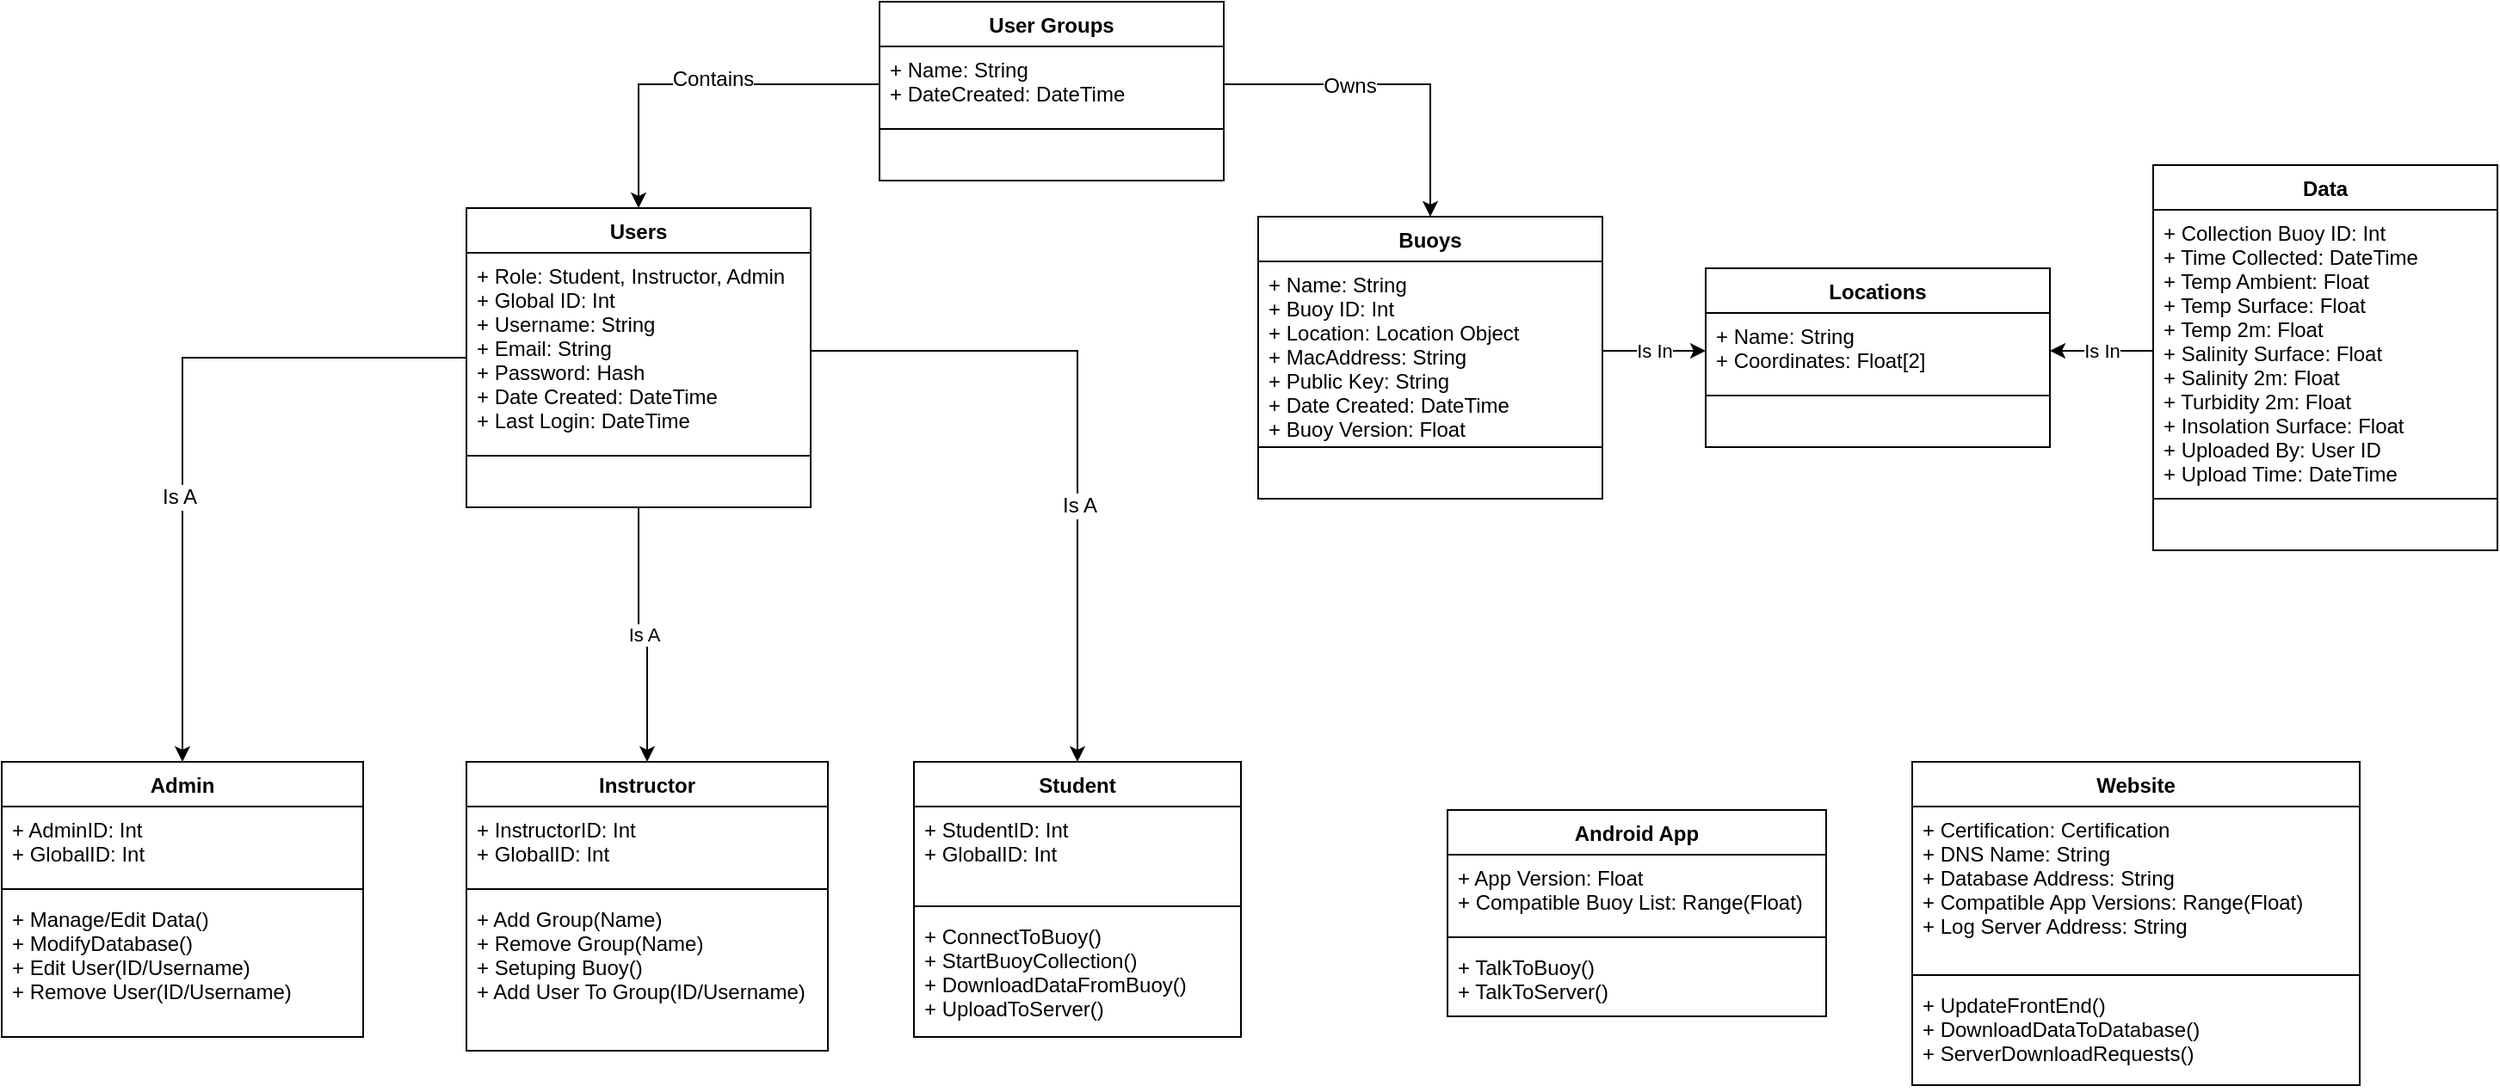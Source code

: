 <mxfile version="12.8.3" type="device"><diagram name="Page-1" id="c4acf3e9-155e-7222-9cf6-157b1a14988f"><mxGraphModel dx="1577" dy="993" grid="1" gridSize="10" guides="1" tooltips="1" connect="1" arrows="1" fold="1" page="1" pageScale="1" pageWidth="1500" pageHeight="1500" background="#ffffff" math="0" shadow="0"><root><mxCell id="0"/><mxCell id="1" parent="0"/><mxCell id="jZe69LuMWo2asoWcu7MA-18" value="" style="edgeStyle=orthogonalEdgeStyle;rounded=0;orthogonalLoop=1;jettySize=auto;html=1;entryX=0.5;entryY=0;entryDx=0;entryDy=0;" parent="1" source="_FIuFut1_9XL9fAAQfub-1" target="_FIuFut1_9XL9fAAQfub-35" edge="1"><mxGeometry relative="1" as="geometry"><mxPoint x="395" y="554" as="targetPoint"/></mxGeometry></mxCell><mxCell id="jZe69LuMWo2asoWcu7MA-21" value="Is A" style="text;html=1;align=center;verticalAlign=middle;resizable=0;points=[];labelBackgroundColor=#ffffff;" parent="jZe69LuMWo2asoWcu7MA-18" vertex="1" connectable="0"><mxGeometry x="-0.027" y="51" relative="1" as="geometry"><mxPoint x="-53" y="51" as="offset"/></mxGeometry></mxCell><mxCell id="jZe69LuMWo2asoWcu7MA-20" value="Is A" style="edgeStyle=orthogonalEdgeStyle;rounded=0;orthogonalLoop=1;jettySize=auto;html=1;" parent="1" source="_FIuFut1_9XL9fAAQfub-1" target="jZe69LuMWo2asoWcu7MA-1" edge="1"><mxGeometry relative="1" as="geometry"/></mxCell><mxCell id="_FIuFut1_9XL9fAAQfub-1" value="Users" style="swimlane;fontStyle=1;align=center;verticalAlign=top;childLayout=stackLayout;horizontal=1;startSize=26;horizontalStack=0;resizeParent=1;resizeParentMax=0;resizeLast=0;collapsible=1;marginBottom=0;" parent="1" vertex="1"><mxGeometry x="300" y="160" width="200" height="174" as="geometry"/></mxCell><mxCell id="_FIuFut1_9XL9fAAQfub-2" value="+ Role: Student, Instructor, Admin&#10;+ Global ID: Int&#10;+ Username: String&#10;+ Email: String&#10;+ Password: Hash&#10;+ Date Created: DateTime&#10;+ Last Login: DateTime" style="text;strokeColor=none;fillColor=none;align=left;verticalAlign=top;spacingLeft=4;spacingRight=4;overflow=hidden;rotatable=0;points=[[0,0.5],[1,0.5]];portConstraint=eastwest;" parent="_FIuFut1_9XL9fAAQfub-1" vertex="1"><mxGeometry y="26" width="200" height="114" as="geometry"/></mxCell><mxCell id="_FIuFut1_9XL9fAAQfub-3" value="" style="line;strokeWidth=1;fillColor=none;align=left;verticalAlign=middle;spacingTop=-1;spacingLeft=3;spacingRight=3;rotatable=0;labelPosition=right;points=[];portConstraint=eastwest;" parent="_FIuFut1_9XL9fAAQfub-1" vertex="1"><mxGeometry y="140" width="200" height="8" as="geometry"/></mxCell><mxCell id="_FIuFut1_9XL9fAAQfub-4" value=" " style="text;strokeColor=none;fillColor=none;align=left;verticalAlign=top;spacingLeft=4;spacingRight=4;overflow=hidden;rotatable=0;points=[[0,0.5],[1,0.5]];portConstraint=eastwest;" parent="_FIuFut1_9XL9fAAQfub-1" vertex="1"><mxGeometry y="148" width="200" height="26" as="geometry"/></mxCell><mxCell id="_FIuFut1_9XL9fAAQfub-5" value="User Groups" style="swimlane;fontStyle=1;align=center;verticalAlign=top;childLayout=stackLayout;horizontal=1;startSize=26;horizontalStack=0;resizeParent=1;resizeParentMax=0;resizeLast=0;collapsible=1;marginBottom=0;" parent="1" vertex="1"><mxGeometry x="540" y="40" width="200" height="104" as="geometry"/></mxCell><mxCell id="_FIuFut1_9XL9fAAQfub-6" value="+ Name: String&#10;+ DateCreated: DateTime" style="text;strokeColor=none;fillColor=none;align=left;verticalAlign=top;spacingLeft=4;spacingRight=4;overflow=hidden;rotatable=0;points=[[0,0.5],[1,0.5]];portConstraint=eastwest;" parent="_FIuFut1_9XL9fAAQfub-5" vertex="1"><mxGeometry y="26" width="200" height="44" as="geometry"/></mxCell><mxCell id="_FIuFut1_9XL9fAAQfub-7" value="" style="line;strokeWidth=1;fillColor=none;align=left;verticalAlign=middle;spacingTop=-1;spacingLeft=3;spacingRight=3;rotatable=0;labelPosition=right;points=[];portConstraint=eastwest;" parent="_FIuFut1_9XL9fAAQfub-5" vertex="1"><mxGeometry y="70" width="200" height="8" as="geometry"/></mxCell><mxCell id="_FIuFut1_9XL9fAAQfub-8" value=" " style="text;strokeColor=none;fillColor=none;align=left;verticalAlign=top;spacingLeft=4;spacingRight=4;overflow=hidden;rotatable=0;points=[[0,0.5],[1,0.5]];portConstraint=eastwest;" parent="_FIuFut1_9XL9fAAQfub-5" vertex="1"><mxGeometry y="78" width="200" height="26" as="geometry"/></mxCell><mxCell id="_FIuFut1_9XL9fAAQfub-9" style="edgeStyle=orthogonalEdgeStyle;rounded=0;orthogonalLoop=1;jettySize=auto;html=1;exitX=0;exitY=0.5;exitDx=0;exitDy=0;entryX=0.5;entryY=0;entryDx=0;entryDy=0;" parent="1" source="_FIuFut1_9XL9fAAQfub-6" target="_FIuFut1_9XL9fAAQfub-1" edge="1"><mxGeometry relative="1" as="geometry"/></mxCell><mxCell id="_FIuFut1_9XL9fAAQfub-20" value="Contains" style="text;html=1;align=center;verticalAlign=middle;resizable=0;points=[];labelBackgroundColor=#ffffff;" parent="_FIuFut1_9XL9fAAQfub-9" vertex="1" connectable="0"><mxGeometry x="-0.082" y="-3" relative="1" as="geometry"><mxPoint as="offset"/></mxGeometry></mxCell><mxCell id="_FIuFut1_9XL9fAAQfub-10" value="Buoys" style="swimlane;fontStyle=1;align=center;verticalAlign=top;childLayout=stackLayout;horizontal=1;startSize=26;horizontalStack=0;resizeParent=1;resizeParentMax=0;resizeLast=0;collapsible=1;marginBottom=0;" parent="1" vertex="1"><mxGeometry x="760" y="165" width="200" height="164" as="geometry"/></mxCell><mxCell id="_FIuFut1_9XL9fAAQfub-11" value="+ Name: String&#10;+ Buoy ID: Int&#10;+ Location: Location Object&#10;+ MacAddress: String&#10;+ Public Key: String&#10;+ Date Created: DateTime&#10;+ Buoy Version: Float&#10;" style="text;strokeColor=none;fillColor=none;align=left;verticalAlign=top;spacingLeft=4;spacingRight=4;overflow=hidden;rotatable=0;points=[[0,0.5],[1,0.5]];portConstraint=eastwest;" parent="_FIuFut1_9XL9fAAQfub-10" vertex="1"><mxGeometry y="26" width="200" height="104" as="geometry"/></mxCell><mxCell id="_FIuFut1_9XL9fAAQfub-12" value="" style="line;strokeWidth=1;fillColor=none;align=left;verticalAlign=middle;spacingTop=-1;spacingLeft=3;spacingRight=3;rotatable=0;labelPosition=right;points=[];portConstraint=eastwest;" parent="_FIuFut1_9XL9fAAQfub-10" vertex="1"><mxGeometry y="130" width="200" height="8" as="geometry"/></mxCell><mxCell id="_FIuFut1_9XL9fAAQfub-13" value=" " style="text;strokeColor=none;fillColor=none;align=left;verticalAlign=top;spacingLeft=4;spacingRight=4;overflow=hidden;rotatable=0;points=[[0,0.5],[1,0.5]];portConstraint=eastwest;" parent="_FIuFut1_9XL9fAAQfub-10" vertex="1"><mxGeometry y="138" width="200" height="26" as="geometry"/></mxCell><mxCell id="_FIuFut1_9XL9fAAQfub-14" style="edgeStyle=orthogonalEdgeStyle;rounded=0;orthogonalLoop=1;jettySize=auto;html=1;exitX=1;exitY=0.5;exitDx=0;exitDy=0;" parent="1" source="_FIuFut1_9XL9fAAQfub-6" target="_FIuFut1_9XL9fAAQfub-10" edge="1"><mxGeometry relative="1" as="geometry"/></mxCell><mxCell id="_FIuFut1_9XL9fAAQfub-21" value="Owns" style="text;html=1;align=center;verticalAlign=middle;resizable=0;points=[];labelBackgroundColor=#ffffff;" parent="_FIuFut1_9XL9fAAQfub-14" vertex="1" connectable="0"><mxGeometry x="-0.262" y="-1" relative="1" as="geometry"><mxPoint as="offset"/></mxGeometry></mxCell><mxCell id="_FIuFut1_9XL9fAAQfub-15" value="Locations" style="swimlane;fontStyle=1;align=center;verticalAlign=top;childLayout=stackLayout;horizontal=1;startSize=26;horizontalStack=0;resizeParent=1;resizeParentMax=0;resizeLast=0;collapsible=1;marginBottom=0;" parent="1" vertex="1"><mxGeometry x="1020" y="195" width="200" height="104" as="geometry"/></mxCell><mxCell id="_FIuFut1_9XL9fAAQfub-16" value="+ Name: String&#10;+ Coordinates: Float[2]&#10;" style="text;strokeColor=none;fillColor=none;align=left;verticalAlign=top;spacingLeft=4;spacingRight=4;overflow=hidden;rotatable=0;points=[[0,0.5],[1,0.5]];portConstraint=eastwest;" parent="_FIuFut1_9XL9fAAQfub-15" vertex="1"><mxGeometry y="26" width="200" height="44" as="geometry"/></mxCell><mxCell id="_FIuFut1_9XL9fAAQfub-17" value="" style="line;strokeWidth=1;fillColor=none;align=left;verticalAlign=middle;spacingTop=-1;spacingLeft=3;spacingRight=3;rotatable=0;labelPosition=right;points=[];portConstraint=eastwest;" parent="_FIuFut1_9XL9fAAQfub-15" vertex="1"><mxGeometry y="70" width="200" height="8" as="geometry"/></mxCell><mxCell id="_FIuFut1_9XL9fAAQfub-18" value=" " style="text;strokeColor=none;fillColor=none;align=left;verticalAlign=top;spacingLeft=4;spacingRight=4;overflow=hidden;rotatable=0;points=[[0,0.5],[1,0.5]];portConstraint=eastwest;" parent="_FIuFut1_9XL9fAAQfub-15" vertex="1"><mxGeometry y="78" width="200" height="26" as="geometry"/></mxCell><mxCell id="_FIuFut1_9XL9fAAQfub-19" value="Is In" style="edgeStyle=orthogonalEdgeStyle;rounded=0;orthogonalLoop=1;jettySize=auto;html=1;exitX=1;exitY=0.5;exitDx=0;exitDy=0;entryX=0;entryY=0.5;entryDx=0;entryDy=0;" parent="1" source="_FIuFut1_9XL9fAAQfub-11" target="_FIuFut1_9XL9fAAQfub-16" edge="1"><mxGeometry relative="1" as="geometry"/></mxCell><mxCell id="_FIuFut1_9XL9fAAQfub-22" value="Data" style="swimlane;fontStyle=1;align=center;verticalAlign=top;childLayout=stackLayout;horizontal=1;startSize=26;horizontalStack=0;resizeParent=1;resizeParentMax=0;resizeLast=0;collapsible=1;marginBottom=0;" parent="1" vertex="1"><mxGeometry x="1280" y="135" width="200" height="224" as="geometry"/></mxCell><mxCell id="_FIuFut1_9XL9fAAQfub-23" value="+ Collection Buoy ID: Int&#10;+ Time Collected: DateTime&#10;+ Temp Ambient: Float&#10;+ Temp Surface: Float&#10;+ Temp 2m: Float&#10;+ Salinity Surface: Float&#10;+ Salinity 2m: Float&#10;+ Turbidity 2m: Float&#10;+ Insolation Surface: Float&#10;+ Uploaded By: User ID&#10;+ Upload Time: DateTime" style="text;strokeColor=none;fillColor=none;align=left;verticalAlign=top;spacingLeft=4;spacingRight=4;overflow=hidden;rotatable=0;points=[[0,0.5],[1,0.5]];portConstraint=eastwest;" parent="_FIuFut1_9XL9fAAQfub-22" vertex="1"><mxGeometry y="26" width="200" height="164" as="geometry"/></mxCell><mxCell id="_FIuFut1_9XL9fAAQfub-24" value="" style="line;strokeWidth=1;fillColor=none;align=left;verticalAlign=middle;spacingTop=-1;spacingLeft=3;spacingRight=3;rotatable=0;labelPosition=right;points=[];portConstraint=eastwest;" parent="_FIuFut1_9XL9fAAQfub-22" vertex="1"><mxGeometry y="190" width="200" height="8" as="geometry"/></mxCell><mxCell id="_FIuFut1_9XL9fAAQfub-25" value=" " style="text;strokeColor=none;fillColor=none;align=left;verticalAlign=top;spacingLeft=4;spacingRight=4;overflow=hidden;rotatable=0;points=[[0,0.5],[1,0.5]];portConstraint=eastwest;" parent="_FIuFut1_9XL9fAAQfub-22" vertex="1"><mxGeometry y="198" width="200" height="26" as="geometry"/></mxCell><mxCell id="_FIuFut1_9XL9fAAQfub-26" value="Is In" style="edgeStyle=orthogonalEdgeStyle;rounded=0;orthogonalLoop=1;jettySize=auto;html=1;exitX=0;exitY=0.5;exitDx=0;exitDy=0;entryX=1;entryY=0.5;entryDx=0;entryDy=0;" parent="1" source="_FIuFut1_9XL9fAAQfub-23" target="_FIuFut1_9XL9fAAQfub-16" edge="1"><mxGeometry relative="1" as="geometry"/></mxCell><mxCell id="_FIuFut1_9XL9fAAQfub-27" value="Android App" style="swimlane;fontStyle=1;align=center;verticalAlign=top;childLayout=stackLayout;horizontal=1;startSize=26;horizontalStack=0;resizeParent=1;resizeParentMax=0;resizeLast=0;collapsible=1;marginBottom=0;" parent="1" vertex="1"><mxGeometry x="870" y="510" width="220" height="120" as="geometry"/></mxCell><mxCell id="_FIuFut1_9XL9fAAQfub-28" value="+ App Version: Float&#10;+ Compatible Buoy List: Range(Float) " style="text;strokeColor=none;fillColor=none;align=left;verticalAlign=top;spacingLeft=4;spacingRight=4;overflow=hidden;rotatable=0;points=[[0,0.5],[1,0.5]];portConstraint=eastwest;" parent="_FIuFut1_9XL9fAAQfub-27" vertex="1"><mxGeometry y="26" width="220" height="44" as="geometry"/></mxCell><mxCell id="_FIuFut1_9XL9fAAQfub-29" value="" style="line;strokeWidth=1;fillColor=none;align=left;verticalAlign=middle;spacingTop=-1;spacingLeft=3;spacingRight=3;rotatable=0;labelPosition=right;points=[];portConstraint=eastwest;" parent="_FIuFut1_9XL9fAAQfub-27" vertex="1"><mxGeometry y="70" width="220" height="8" as="geometry"/></mxCell><mxCell id="_FIuFut1_9XL9fAAQfub-30" value="+ TalkToBuoy()&#10;+ TalkToServer()" style="text;strokeColor=none;fillColor=none;align=left;verticalAlign=top;spacingLeft=4;spacingRight=4;overflow=hidden;rotatable=0;points=[[0,0.5],[1,0.5]];portConstraint=eastwest;" parent="_FIuFut1_9XL9fAAQfub-27" vertex="1"><mxGeometry y="78" width="220" height="42" as="geometry"/></mxCell><mxCell id="_FIuFut1_9XL9fAAQfub-31" value="Website" style="swimlane;fontStyle=1;align=center;verticalAlign=top;childLayout=stackLayout;horizontal=1;startSize=26;horizontalStack=0;resizeParent=1;resizeParentMax=0;resizeLast=0;collapsible=1;marginBottom=0;" parent="1" vertex="1"><mxGeometry x="1140" y="482" width="260" height="188" as="geometry"/></mxCell><mxCell id="_FIuFut1_9XL9fAAQfub-32" value="+ Certification: Certification&#10;+ DNS Name: String&#10;+ Database Address: String&#10;+ Compatible App Versions: Range(Float)&#10;+ Log Server Address: String" style="text;strokeColor=none;fillColor=none;align=left;verticalAlign=top;spacingLeft=4;spacingRight=4;overflow=hidden;rotatable=0;points=[[0,0.5],[1,0.5]];portConstraint=eastwest;" parent="_FIuFut1_9XL9fAAQfub-31" vertex="1"><mxGeometry y="26" width="260" height="94" as="geometry"/></mxCell><mxCell id="_FIuFut1_9XL9fAAQfub-33" value="" style="line;strokeWidth=1;fillColor=none;align=left;verticalAlign=middle;spacingTop=-1;spacingLeft=3;spacingRight=3;rotatable=0;labelPosition=right;points=[];portConstraint=eastwest;" parent="_FIuFut1_9XL9fAAQfub-31" vertex="1"><mxGeometry y="120" width="260" height="8" as="geometry"/></mxCell><mxCell id="_FIuFut1_9XL9fAAQfub-34" value="+ UpdateFrontEnd()&#10;+ DownloadDataToDatabase()&#10;+ ServerDownloadRequests()" style="text;strokeColor=none;fillColor=none;align=left;verticalAlign=top;spacingLeft=4;spacingRight=4;overflow=hidden;rotatable=0;points=[[0,0.5],[1,0.5]];portConstraint=eastwest;" parent="_FIuFut1_9XL9fAAQfub-31" vertex="1"><mxGeometry y="128" width="260" height="60" as="geometry"/></mxCell><mxCell id="_FIuFut1_9XL9fAAQfub-35" value="Admin" style="swimlane;fontStyle=1;align=center;verticalAlign=top;childLayout=stackLayout;horizontal=1;startSize=26;horizontalStack=0;resizeParent=1;resizeParentMax=0;resizeLast=0;collapsible=1;marginBottom=0;" parent="1" vertex="1"><mxGeometry x="30" y="482" width="210" height="160" as="geometry"/></mxCell><mxCell id="_FIuFut1_9XL9fAAQfub-36" value="+ AdminID: Int&#10;+ GlobalID: Int" style="text;strokeColor=none;fillColor=none;align=left;verticalAlign=top;spacingLeft=4;spacingRight=4;overflow=hidden;rotatable=0;points=[[0,0.5],[1,0.5]];portConstraint=eastwest;" parent="_FIuFut1_9XL9fAAQfub-35" vertex="1"><mxGeometry y="26" width="210" height="44" as="geometry"/></mxCell><mxCell id="_FIuFut1_9XL9fAAQfub-37" value="" style="line;strokeWidth=1;fillColor=none;align=left;verticalAlign=middle;spacingTop=-1;spacingLeft=3;spacingRight=3;rotatable=0;labelPosition=right;points=[];portConstraint=eastwest;" parent="_FIuFut1_9XL9fAAQfub-35" vertex="1"><mxGeometry y="70" width="210" height="8" as="geometry"/></mxCell><mxCell id="_FIuFut1_9XL9fAAQfub-38" value="+ Manage/Edit Data()&#10;+ ModifyDatabase()&#10;+ Edit User(ID/Username)&#10;+ Remove User(ID/Username)&#10;" style="text;strokeColor=none;fillColor=none;align=left;verticalAlign=top;spacingLeft=4;spacingRight=4;overflow=hidden;rotatable=0;points=[[0,0.5],[1,0.5]];portConstraint=eastwest;" parent="_FIuFut1_9XL9fAAQfub-35" vertex="1"><mxGeometry y="78" width="210" height="82" as="geometry"/></mxCell><mxCell id="jZe69LuMWo2asoWcu7MA-1" value="Instructor" style="swimlane;fontStyle=1;align=center;verticalAlign=top;childLayout=stackLayout;horizontal=1;startSize=26;horizontalStack=0;resizeParent=1;resizeParentMax=0;resizeLast=0;collapsible=1;marginBottom=0;" parent="1" vertex="1"><mxGeometry x="300" y="482" width="210" height="168" as="geometry"/></mxCell><mxCell id="jZe69LuMWo2asoWcu7MA-2" value="+ InstructorID: Int&#10;+ GlobalID: Int" style="text;strokeColor=none;fillColor=none;align=left;verticalAlign=top;spacingLeft=4;spacingRight=4;overflow=hidden;rotatable=0;points=[[0,0.5],[1,0.5]];portConstraint=eastwest;" parent="jZe69LuMWo2asoWcu7MA-1" vertex="1"><mxGeometry y="26" width="210" height="44" as="geometry"/></mxCell><mxCell id="jZe69LuMWo2asoWcu7MA-3" value="" style="line;strokeWidth=1;fillColor=none;align=left;verticalAlign=middle;spacingTop=-1;spacingLeft=3;spacingRight=3;rotatable=0;labelPosition=right;points=[];portConstraint=eastwest;" parent="jZe69LuMWo2asoWcu7MA-1" vertex="1"><mxGeometry y="70" width="210" height="8" as="geometry"/></mxCell><mxCell id="jZe69LuMWo2asoWcu7MA-4" value="+ Add Group(Name)&#10;+ Remove Group(Name)&#10;+ Setuping Buoy()&#10;+ Add User To Group(ID/Username)&#10;" style="text;strokeColor=none;fillColor=none;align=left;verticalAlign=top;spacingLeft=4;spacingRight=4;overflow=hidden;rotatable=0;points=[[0,0.5],[1,0.5]];portConstraint=eastwest;" parent="jZe69LuMWo2asoWcu7MA-1" vertex="1"><mxGeometry y="78" width="210" height="90" as="geometry"/></mxCell><mxCell id="jZe69LuMWo2asoWcu7MA-6" value="Student" style="swimlane;fontStyle=1;align=center;verticalAlign=top;childLayout=stackLayout;horizontal=1;startSize=26;horizontalStack=0;resizeParent=1;resizeParentMax=0;resizeLast=0;collapsible=1;marginBottom=0;" parent="1" vertex="1"><mxGeometry x="560" y="482" width="190" height="160" as="geometry"/></mxCell><mxCell id="jZe69LuMWo2asoWcu7MA-7" value="+ StudentID: Int&#10;+ GlobalID: Int" style="text;strokeColor=none;fillColor=none;align=left;verticalAlign=top;spacingLeft=4;spacingRight=4;overflow=hidden;rotatable=0;points=[[0,0.5],[1,0.5]];portConstraint=eastwest;" parent="jZe69LuMWo2asoWcu7MA-6" vertex="1"><mxGeometry y="26" width="190" height="54" as="geometry"/></mxCell><mxCell id="jZe69LuMWo2asoWcu7MA-8" value="" style="line;strokeWidth=1;fillColor=none;align=left;verticalAlign=middle;spacingTop=-1;spacingLeft=3;spacingRight=3;rotatable=0;labelPosition=right;points=[];portConstraint=eastwest;" parent="jZe69LuMWo2asoWcu7MA-6" vertex="1"><mxGeometry y="80" width="190" height="8" as="geometry"/></mxCell><mxCell id="jZe69LuMWo2asoWcu7MA-9" value="+ ConnectToBuoy()&#10;+ StartBuoyCollection()&#10;+ DownloadDataFromBuoy()&#10;+ UploadToServer()&#10;" style="text;strokeColor=none;fillColor=none;align=left;verticalAlign=top;spacingLeft=4;spacingRight=4;overflow=hidden;rotatable=0;points=[[0,0.5],[1,0.5]];portConstraint=eastwest;" parent="jZe69LuMWo2asoWcu7MA-6" vertex="1"><mxGeometry y="88" width="190" height="72" as="geometry"/></mxCell><mxCell id="jZe69LuMWo2asoWcu7MA-19" style="edgeStyle=orthogonalEdgeStyle;rounded=0;orthogonalLoop=1;jettySize=auto;html=1;exitX=1;exitY=0.5;exitDx=0;exitDy=0;" parent="1" source="_FIuFut1_9XL9fAAQfub-2" target="jZe69LuMWo2asoWcu7MA-6" edge="1"><mxGeometry relative="1" as="geometry"/></mxCell><mxCell id="jZe69LuMWo2asoWcu7MA-25" value="Is A" style="text;html=1;align=center;verticalAlign=middle;resizable=0;points=[];labelBackgroundColor=#ffffff;" parent="jZe69LuMWo2asoWcu7MA-19" vertex="1" connectable="0"><mxGeometry x="0.244" y="1" relative="1" as="geometry"><mxPoint as="offset"/></mxGeometry></mxCell></root></mxGraphModel></diagram></mxfile>